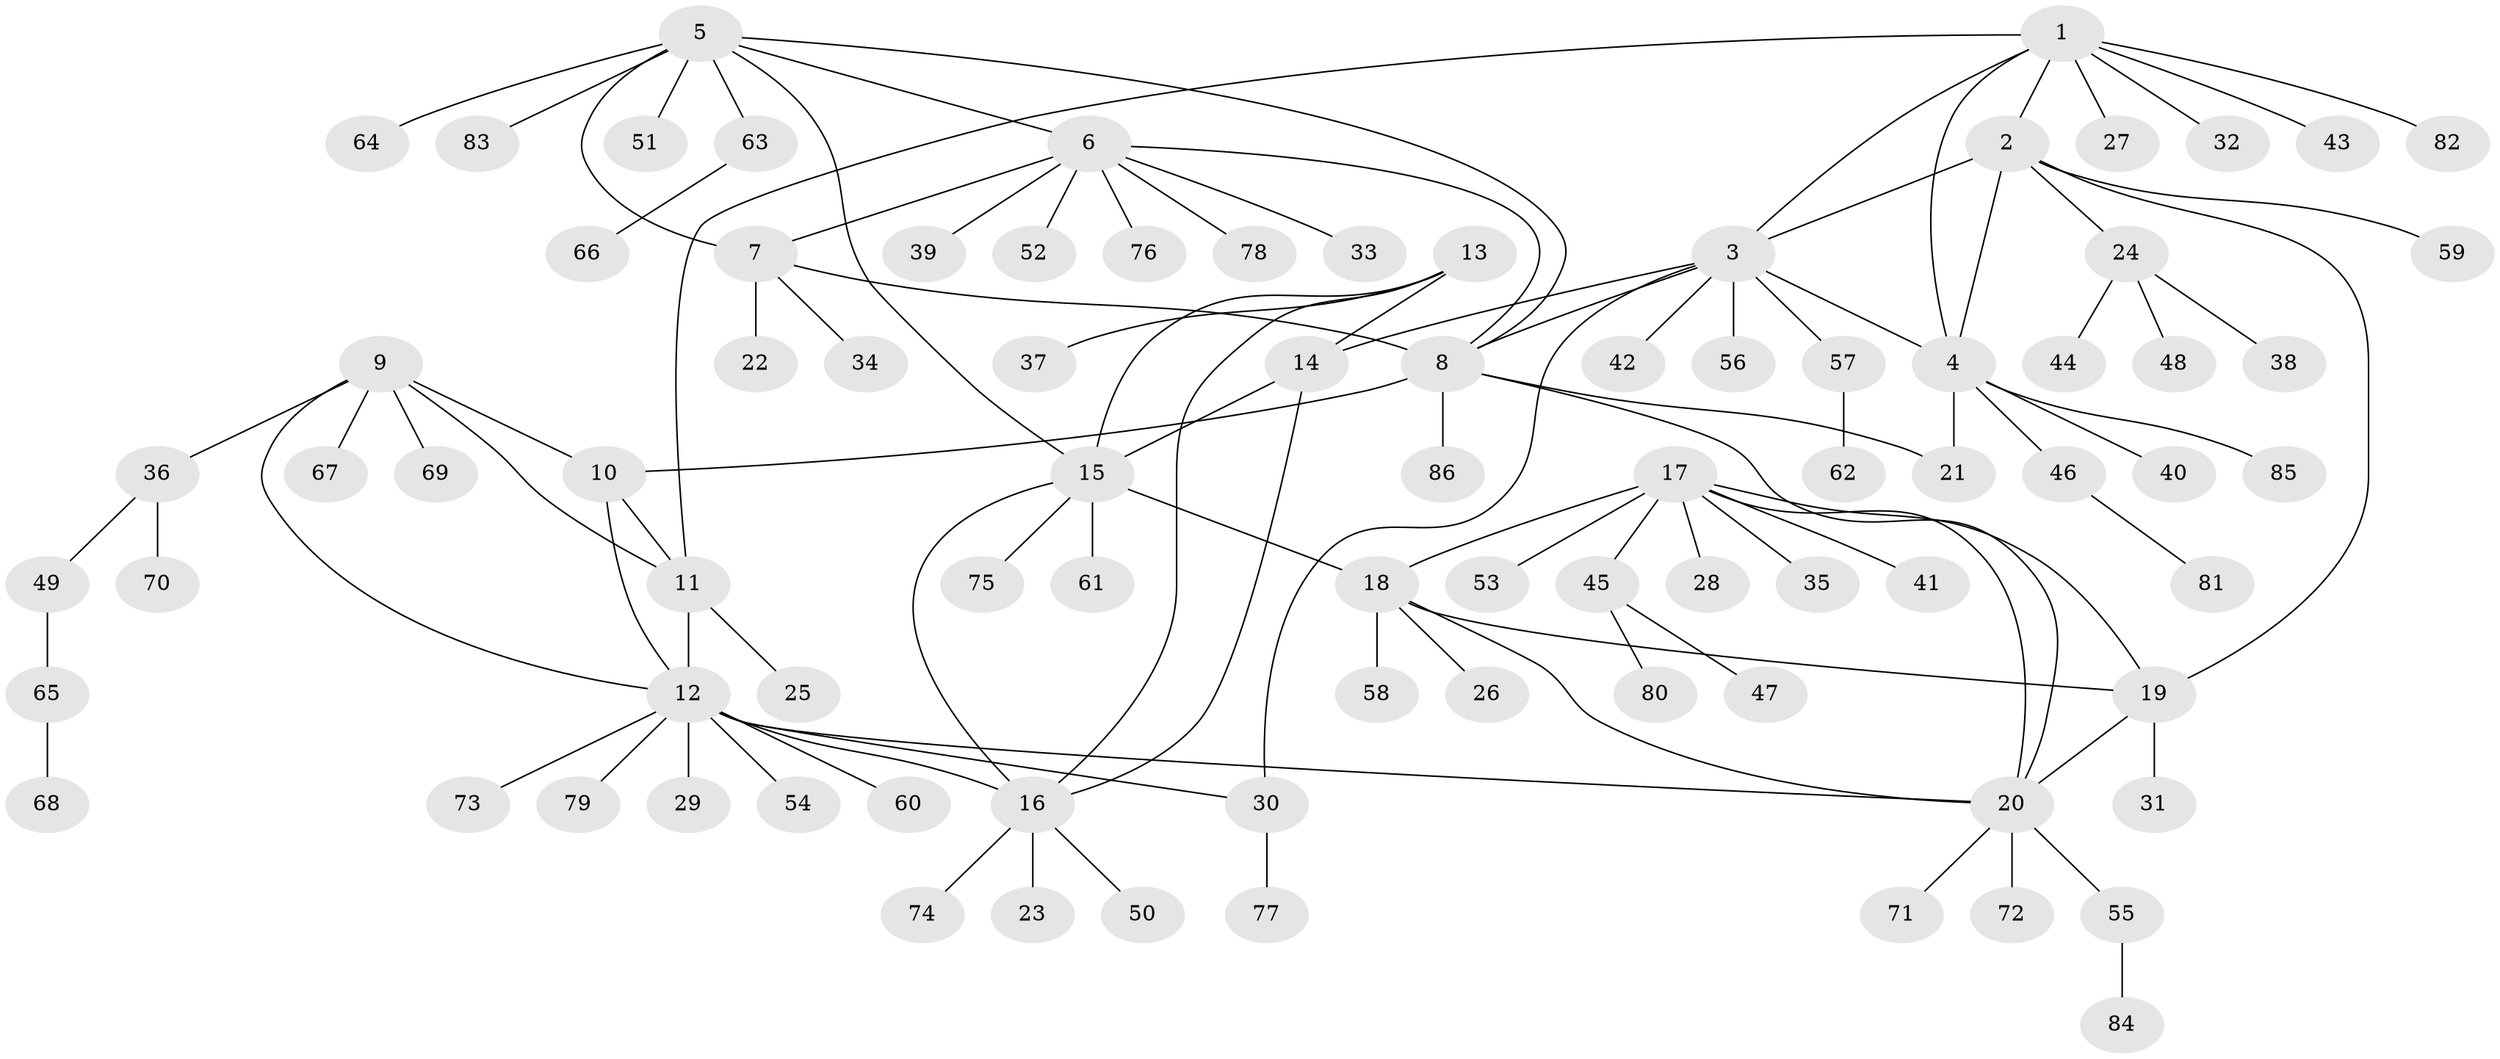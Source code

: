 // coarse degree distribution, {11: 0.030303030303030304, 8: 0.045454545454545456, 7: 0.030303030303030304, 4: 0.045454545454545456, 13: 0.015151515151515152, 10: 0.015151515151515152, 3: 0.06060606060606061, 6: 0.015151515151515152, 2: 0.06060606060606061, 1: 0.6818181818181818}
// Generated by graph-tools (version 1.1) at 2025/24/03/03/25 07:24:12]
// undirected, 86 vertices, 108 edges
graph export_dot {
graph [start="1"]
  node [color=gray90,style=filled];
  1;
  2;
  3;
  4;
  5;
  6;
  7;
  8;
  9;
  10;
  11;
  12;
  13;
  14;
  15;
  16;
  17;
  18;
  19;
  20;
  21;
  22;
  23;
  24;
  25;
  26;
  27;
  28;
  29;
  30;
  31;
  32;
  33;
  34;
  35;
  36;
  37;
  38;
  39;
  40;
  41;
  42;
  43;
  44;
  45;
  46;
  47;
  48;
  49;
  50;
  51;
  52;
  53;
  54;
  55;
  56;
  57;
  58;
  59;
  60;
  61;
  62;
  63;
  64;
  65;
  66;
  67;
  68;
  69;
  70;
  71;
  72;
  73;
  74;
  75;
  76;
  77;
  78;
  79;
  80;
  81;
  82;
  83;
  84;
  85;
  86;
  1 -- 2;
  1 -- 3;
  1 -- 4;
  1 -- 11;
  1 -- 27;
  1 -- 32;
  1 -- 43;
  1 -- 82;
  2 -- 3;
  2 -- 4;
  2 -- 19;
  2 -- 24;
  2 -- 59;
  3 -- 4;
  3 -- 8;
  3 -- 14;
  3 -- 30;
  3 -- 42;
  3 -- 56;
  3 -- 57;
  4 -- 21;
  4 -- 40;
  4 -- 46;
  4 -- 85;
  5 -- 6;
  5 -- 7;
  5 -- 8;
  5 -- 15;
  5 -- 51;
  5 -- 63;
  5 -- 64;
  5 -- 83;
  6 -- 7;
  6 -- 8;
  6 -- 33;
  6 -- 39;
  6 -- 52;
  6 -- 76;
  6 -- 78;
  7 -- 8;
  7 -- 22;
  7 -- 34;
  8 -- 10;
  8 -- 20;
  8 -- 21;
  8 -- 86;
  9 -- 10;
  9 -- 11;
  9 -- 12;
  9 -- 36;
  9 -- 67;
  9 -- 69;
  10 -- 11;
  10 -- 12;
  11 -- 12;
  11 -- 25;
  12 -- 16;
  12 -- 20;
  12 -- 29;
  12 -- 30;
  12 -- 54;
  12 -- 60;
  12 -- 73;
  12 -- 79;
  13 -- 14;
  13 -- 15;
  13 -- 16;
  13 -- 37;
  14 -- 15;
  14 -- 16;
  15 -- 16;
  15 -- 18;
  15 -- 61;
  15 -- 75;
  16 -- 23;
  16 -- 50;
  16 -- 74;
  17 -- 18;
  17 -- 19;
  17 -- 20;
  17 -- 28;
  17 -- 35;
  17 -- 41;
  17 -- 45;
  17 -- 53;
  18 -- 19;
  18 -- 20;
  18 -- 26;
  18 -- 58;
  19 -- 20;
  19 -- 31;
  20 -- 55;
  20 -- 71;
  20 -- 72;
  24 -- 38;
  24 -- 44;
  24 -- 48;
  30 -- 77;
  36 -- 49;
  36 -- 70;
  45 -- 47;
  45 -- 80;
  46 -- 81;
  49 -- 65;
  55 -- 84;
  57 -- 62;
  63 -- 66;
  65 -- 68;
}
